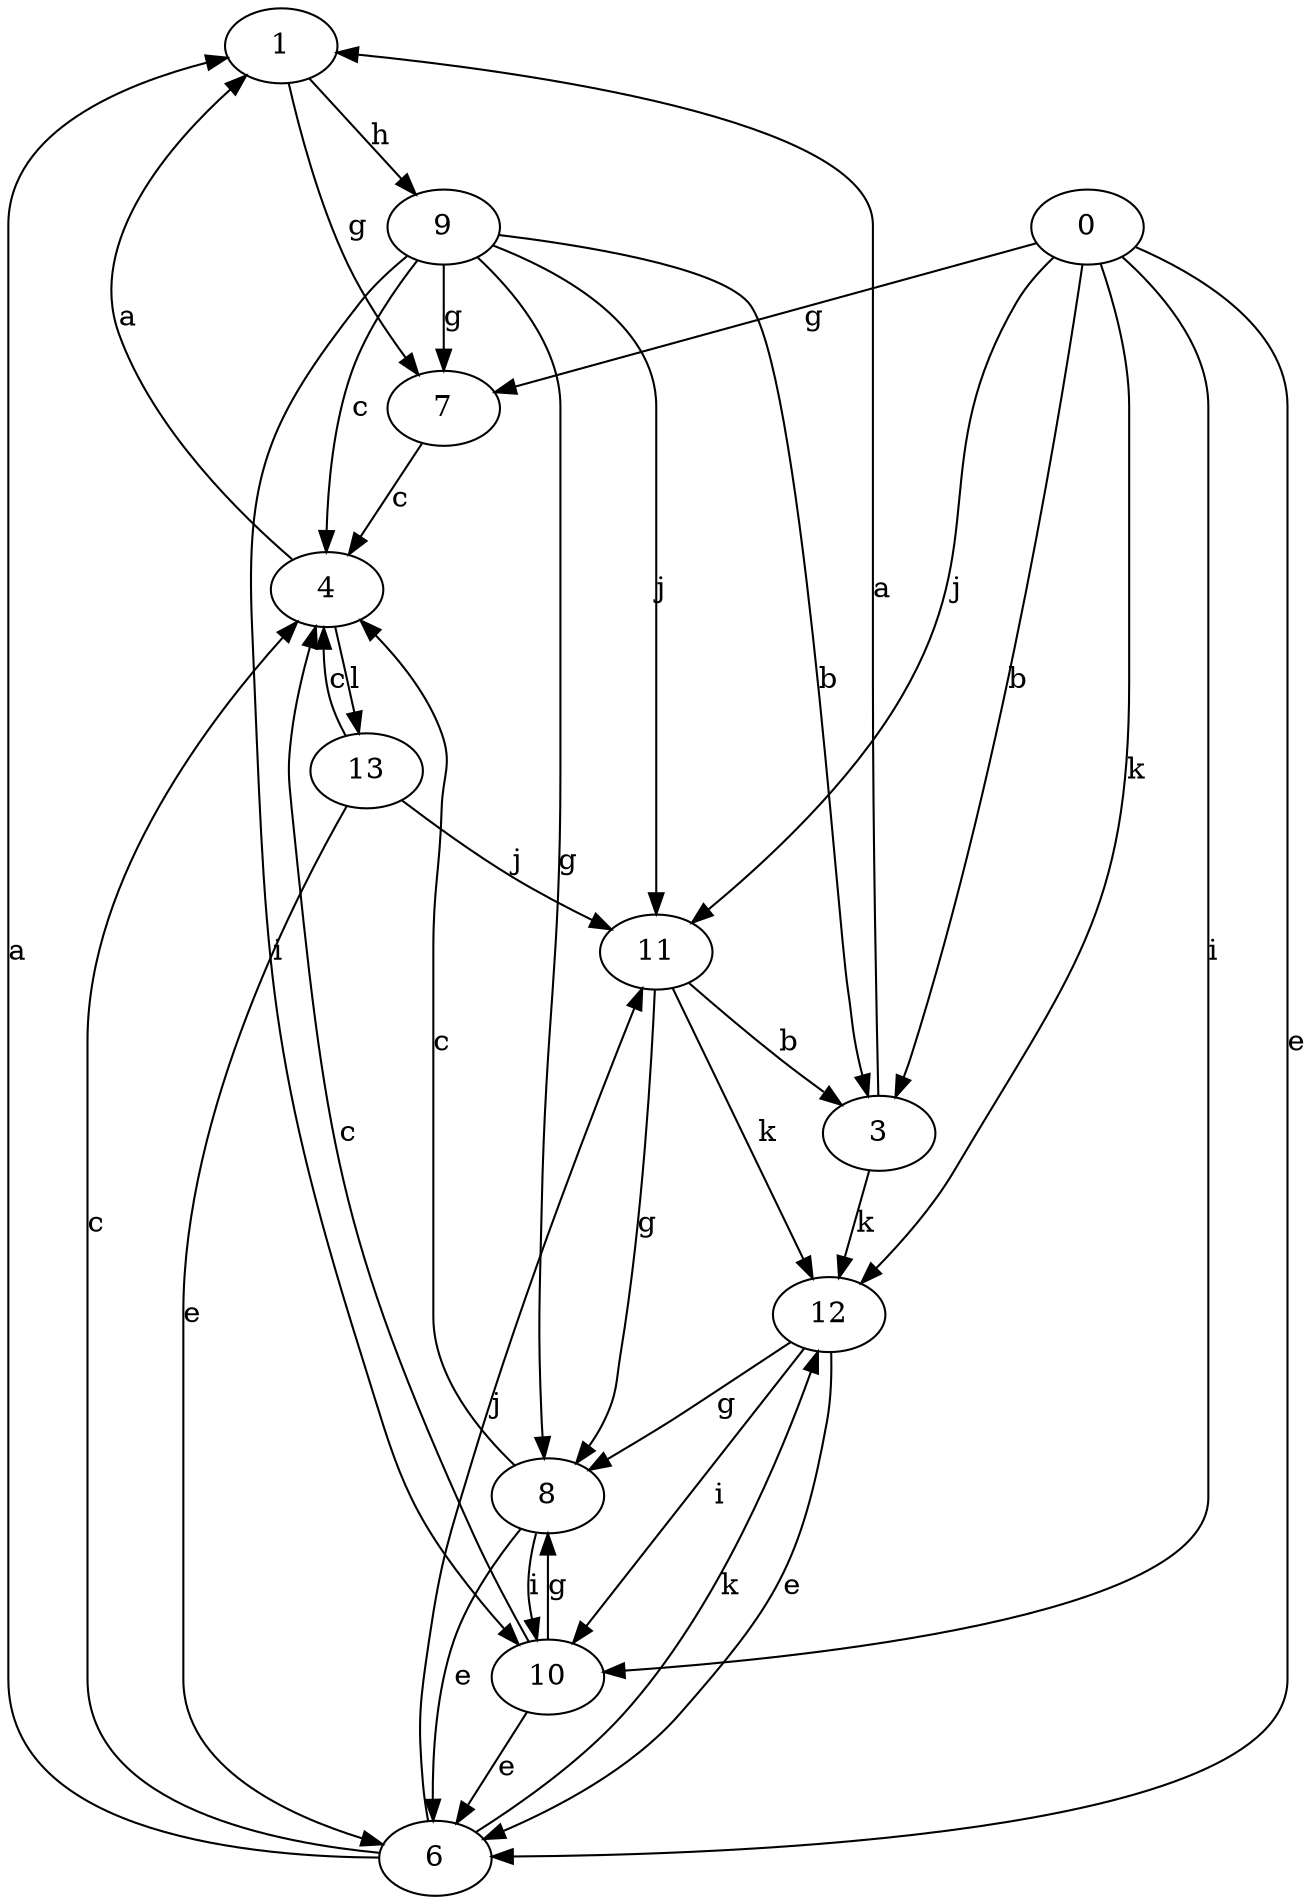 strict digraph  {
1;
0;
3;
4;
6;
7;
8;
9;
10;
11;
12;
13;
1 -> 7  [label=g];
1 -> 9  [label=h];
0 -> 3  [label=b];
0 -> 6  [label=e];
0 -> 7  [label=g];
0 -> 10  [label=i];
0 -> 11  [label=j];
0 -> 12  [label=k];
3 -> 1  [label=a];
3 -> 12  [label=k];
4 -> 1  [label=a];
4 -> 13  [label=l];
6 -> 1  [label=a];
6 -> 4  [label=c];
6 -> 11  [label=j];
6 -> 12  [label=k];
7 -> 4  [label=c];
8 -> 4  [label=c];
8 -> 6  [label=e];
8 -> 10  [label=i];
9 -> 3  [label=b];
9 -> 4  [label=c];
9 -> 7  [label=g];
9 -> 8  [label=g];
9 -> 10  [label=i];
9 -> 11  [label=j];
10 -> 4  [label=c];
10 -> 6  [label=e];
10 -> 8  [label=g];
11 -> 3  [label=b];
11 -> 8  [label=g];
11 -> 12  [label=k];
12 -> 6  [label=e];
12 -> 8  [label=g];
12 -> 10  [label=i];
13 -> 4  [label=c];
13 -> 6  [label=e];
13 -> 11  [label=j];
}
